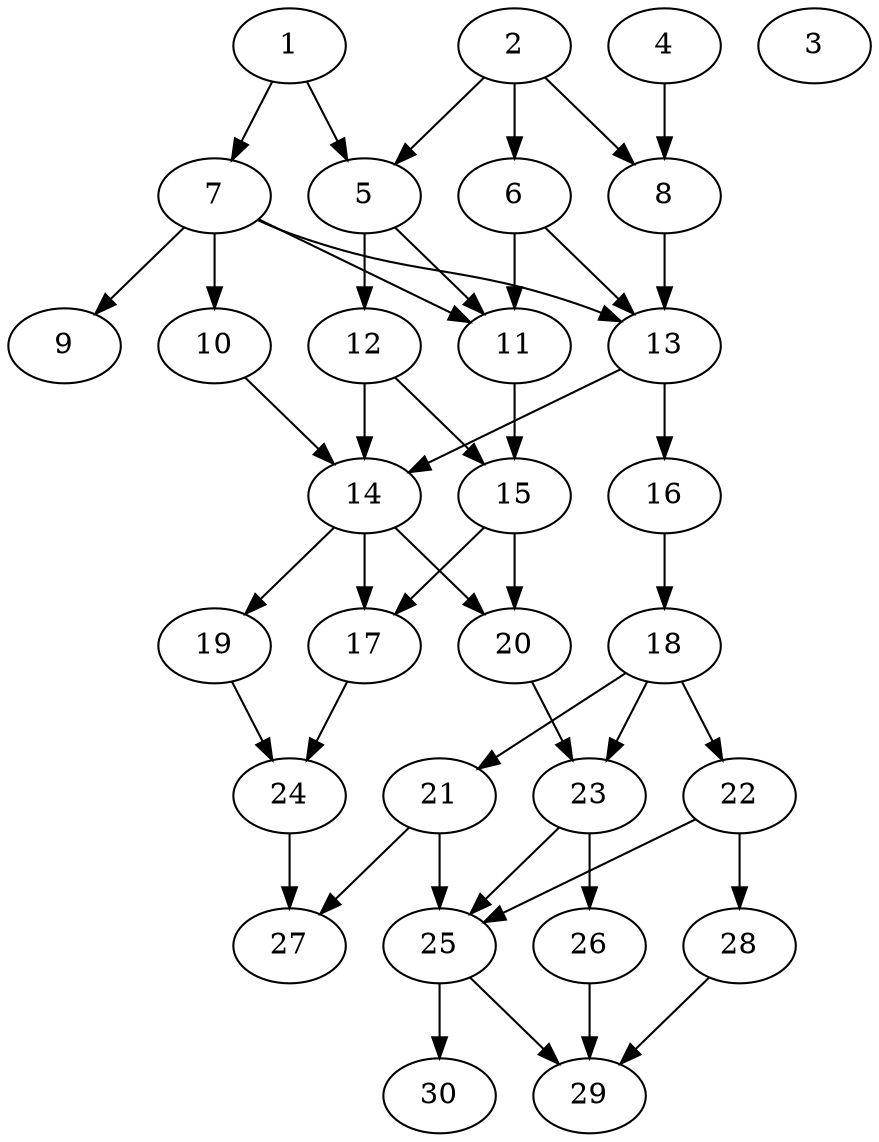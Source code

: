 // DAG automatically generated by daggen at Thu Oct  3 14:04:18 2019
// ./daggen --dot -n 30 --ccr 0.4 --fat 0.5 --regular 0.7 --density 0.6 --mindata 5242880 --maxdata 52428800 
digraph G {
  1 [size="73123840", alpha="0.05", expect_size="29249536"] 
  1 -> 5 [size ="29249536"]
  1 -> 7 [size ="29249536"]
  2 [size="60285440", alpha="0.14", expect_size="24114176"] 
  2 -> 5 [size ="24114176"]
  2 -> 6 [size ="24114176"]
  2 -> 8 [size ="24114176"]
  3 [size="22067200", alpha="0.17", expect_size="8826880"] 
  4 [size="71713280", alpha="0.01", expect_size="28685312"] 
  4 -> 8 [size ="28685312"]
  5 [size="22947840", alpha="0.20", expect_size="9179136"] 
  5 -> 11 [size ="9179136"]
  5 -> 12 [size ="9179136"]
  6 [size="84331520", alpha="0.20", expect_size="33732608"] 
  6 -> 11 [size ="33732608"]
  6 -> 13 [size ="33732608"]
  7 [size="46789120", alpha="0.05", expect_size="18715648"] 
  7 -> 9 [size ="18715648"]
  7 -> 10 [size ="18715648"]
  7 -> 11 [size ="18715648"]
  7 -> 13 [size ="18715648"]
  8 [size="57930240", alpha="0.13", expect_size="23172096"] 
  8 -> 13 [size ="23172096"]
  9 [size="100807680", alpha="0.14", expect_size="40323072"] 
  10 [size="40089600", alpha="0.02", expect_size="16035840"] 
  10 -> 14 [size ="16035840"]
  11 [size="103175680", alpha="0.15", expect_size="41270272"] 
  11 -> 15 [size ="41270272"]
  12 [size="130954240", alpha="0.13", expect_size="52381696"] 
  12 -> 14 [size ="52381696"]
  12 -> 15 [size ="52381696"]
  13 [size="93163520", alpha="0.05", expect_size="37265408"] 
  13 -> 14 [size ="37265408"]
  13 -> 16 [size ="37265408"]
  14 [size="73566720", alpha="0.20", expect_size="29426688"] 
  14 -> 17 [size ="29426688"]
  14 -> 19 [size ="29426688"]
  14 -> 20 [size ="29426688"]
  15 [size="78696960", alpha="0.10", expect_size="31478784"] 
  15 -> 17 [size ="31478784"]
  15 -> 20 [size ="31478784"]
  16 [size="77173760", alpha="0.04", expect_size="30869504"] 
  16 -> 18 [size ="30869504"]
  17 [size="76226560", alpha="0.15", expect_size="30490624"] 
  17 -> 24 [size ="30490624"]
  18 [size="103733760", alpha="0.14", expect_size="41493504"] 
  18 -> 21 [size ="41493504"]
  18 -> 22 [size ="41493504"]
  18 -> 23 [size ="41493504"]
  19 [size="59637760", alpha="0.05", expect_size="23855104"] 
  19 -> 24 [size ="23855104"]
  20 [size="21306880", alpha="0.04", expect_size="8522752"] 
  20 -> 23 [size ="8522752"]
  21 [size="34877440", alpha="0.14", expect_size="13950976"] 
  21 -> 25 [size ="13950976"]
  21 -> 27 [size ="13950976"]
  22 [size="124433920", alpha="0.11", expect_size="49773568"] 
  22 -> 25 [size ="49773568"]
  22 -> 28 [size ="49773568"]
  23 [size="84410880", alpha="0.10", expect_size="33764352"] 
  23 -> 25 [size ="33764352"]
  23 -> 26 [size ="33764352"]
  24 [size="115614720", alpha="0.19", expect_size="46245888"] 
  24 -> 27 [size ="46245888"]
  25 [size="112985600", alpha="0.10", expect_size="45194240"] 
  25 -> 29 [size ="45194240"]
  25 -> 30 [size ="45194240"]
  26 [size="55864320", alpha="0.13", expect_size="22345728"] 
  26 -> 29 [size ="22345728"]
  27 [size="81267200", alpha="0.01", expect_size="32506880"] 
  28 [size="52316160", alpha="0.17", expect_size="20926464"] 
  28 -> 29 [size ="20926464"]
  29 [size="15554560", alpha="0.08", expect_size="6221824"] 
  30 [size="45939200", alpha="0.03", expect_size="18375680"] 
}
